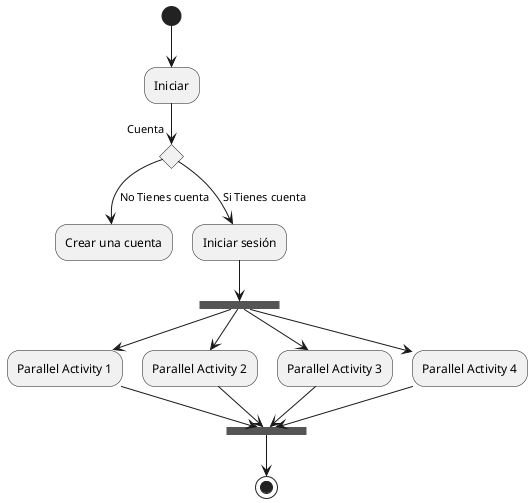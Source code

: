 @startuml
(*) --> "Iniciar"

if "Cuenta" then
  --> [No Tienes cuenta] "Crear una cuenta"
else
  --> [Si Tienes cuenta] "Iniciar sesión"
endif

--> === B1 ===
--> "Parallel Activity 1"
--> === B2 ===


===B1=== --> "Parallel Activity 2"
--> === B2 ===

===B1=== --> "Parallel Activity 3"
--> === B2 ===

===B1=== --> "Parallel Activity 4"
--> === B2 ===



--> (*)


@enduml
